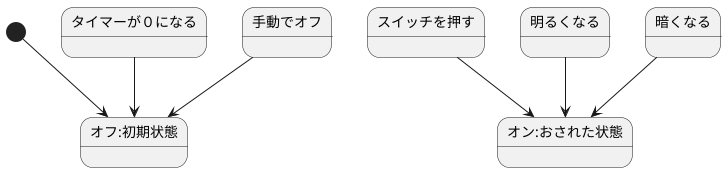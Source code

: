 @startuml
[*]-->オフ:初期状態
スイッチを押す-->オン:おされた状態
タイマーが０になる-->オフ:初期状態
手動でオフ-->オフ:初期状態
明るくなる-->オン:おされた状態
暗くなる-->オン:おされた状態
@enduml